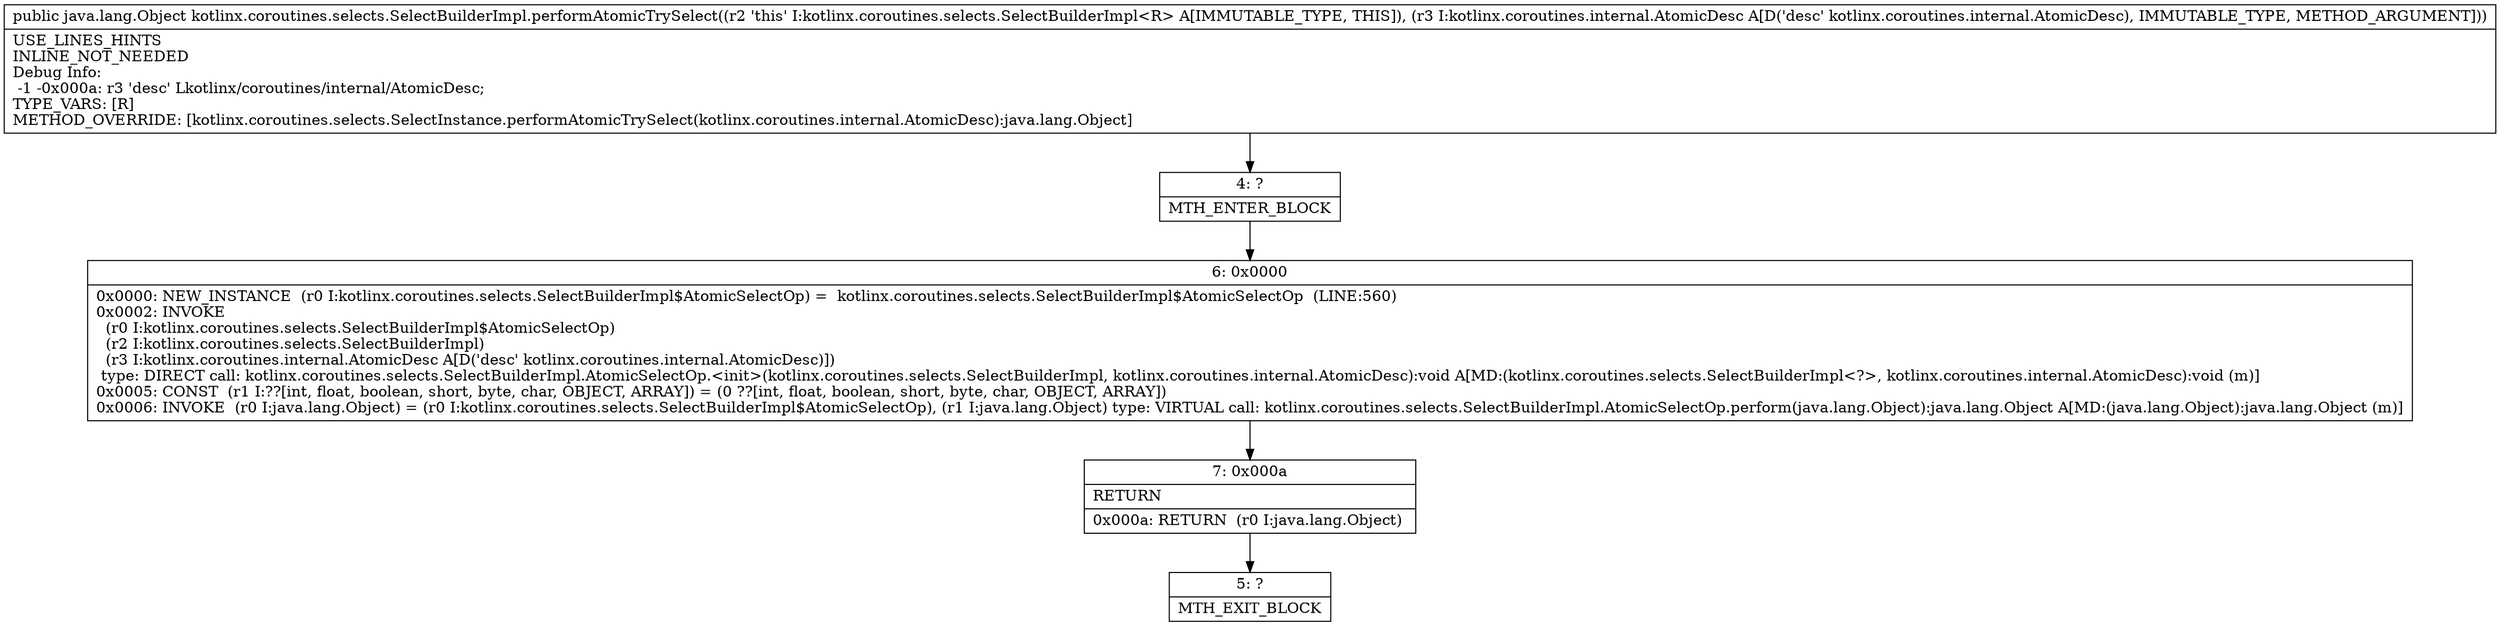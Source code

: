 digraph "CFG forkotlinx.coroutines.selects.SelectBuilderImpl.performAtomicTrySelect(Lkotlinx\/coroutines\/internal\/AtomicDesc;)Ljava\/lang\/Object;" {
Node_4 [shape=record,label="{4\:\ ?|MTH_ENTER_BLOCK\l}"];
Node_6 [shape=record,label="{6\:\ 0x0000|0x0000: NEW_INSTANCE  (r0 I:kotlinx.coroutines.selects.SelectBuilderImpl$AtomicSelectOp) =  kotlinx.coroutines.selects.SelectBuilderImpl$AtomicSelectOp  (LINE:560)\l0x0002: INVOKE  \l  (r0 I:kotlinx.coroutines.selects.SelectBuilderImpl$AtomicSelectOp)\l  (r2 I:kotlinx.coroutines.selects.SelectBuilderImpl)\l  (r3 I:kotlinx.coroutines.internal.AtomicDesc A[D('desc' kotlinx.coroutines.internal.AtomicDesc)])\l type: DIRECT call: kotlinx.coroutines.selects.SelectBuilderImpl.AtomicSelectOp.\<init\>(kotlinx.coroutines.selects.SelectBuilderImpl, kotlinx.coroutines.internal.AtomicDesc):void A[MD:(kotlinx.coroutines.selects.SelectBuilderImpl\<?\>, kotlinx.coroutines.internal.AtomicDesc):void (m)]\l0x0005: CONST  (r1 I:??[int, float, boolean, short, byte, char, OBJECT, ARRAY]) = (0 ??[int, float, boolean, short, byte, char, OBJECT, ARRAY]) \l0x0006: INVOKE  (r0 I:java.lang.Object) = (r0 I:kotlinx.coroutines.selects.SelectBuilderImpl$AtomicSelectOp), (r1 I:java.lang.Object) type: VIRTUAL call: kotlinx.coroutines.selects.SelectBuilderImpl.AtomicSelectOp.perform(java.lang.Object):java.lang.Object A[MD:(java.lang.Object):java.lang.Object (m)]\l}"];
Node_7 [shape=record,label="{7\:\ 0x000a|RETURN\l|0x000a: RETURN  (r0 I:java.lang.Object) \l}"];
Node_5 [shape=record,label="{5\:\ ?|MTH_EXIT_BLOCK\l}"];
MethodNode[shape=record,label="{public java.lang.Object kotlinx.coroutines.selects.SelectBuilderImpl.performAtomicTrySelect((r2 'this' I:kotlinx.coroutines.selects.SelectBuilderImpl\<R\> A[IMMUTABLE_TYPE, THIS]), (r3 I:kotlinx.coroutines.internal.AtomicDesc A[D('desc' kotlinx.coroutines.internal.AtomicDesc), IMMUTABLE_TYPE, METHOD_ARGUMENT]))  | USE_LINES_HINTS\lINLINE_NOT_NEEDED\lDebug Info:\l  \-1 \-0x000a: r3 'desc' Lkotlinx\/coroutines\/internal\/AtomicDesc;\lTYPE_VARS: [R]\lMETHOD_OVERRIDE: [kotlinx.coroutines.selects.SelectInstance.performAtomicTrySelect(kotlinx.coroutines.internal.AtomicDesc):java.lang.Object]\l}"];
MethodNode -> Node_4;Node_4 -> Node_6;
Node_6 -> Node_7;
Node_7 -> Node_5;
}

